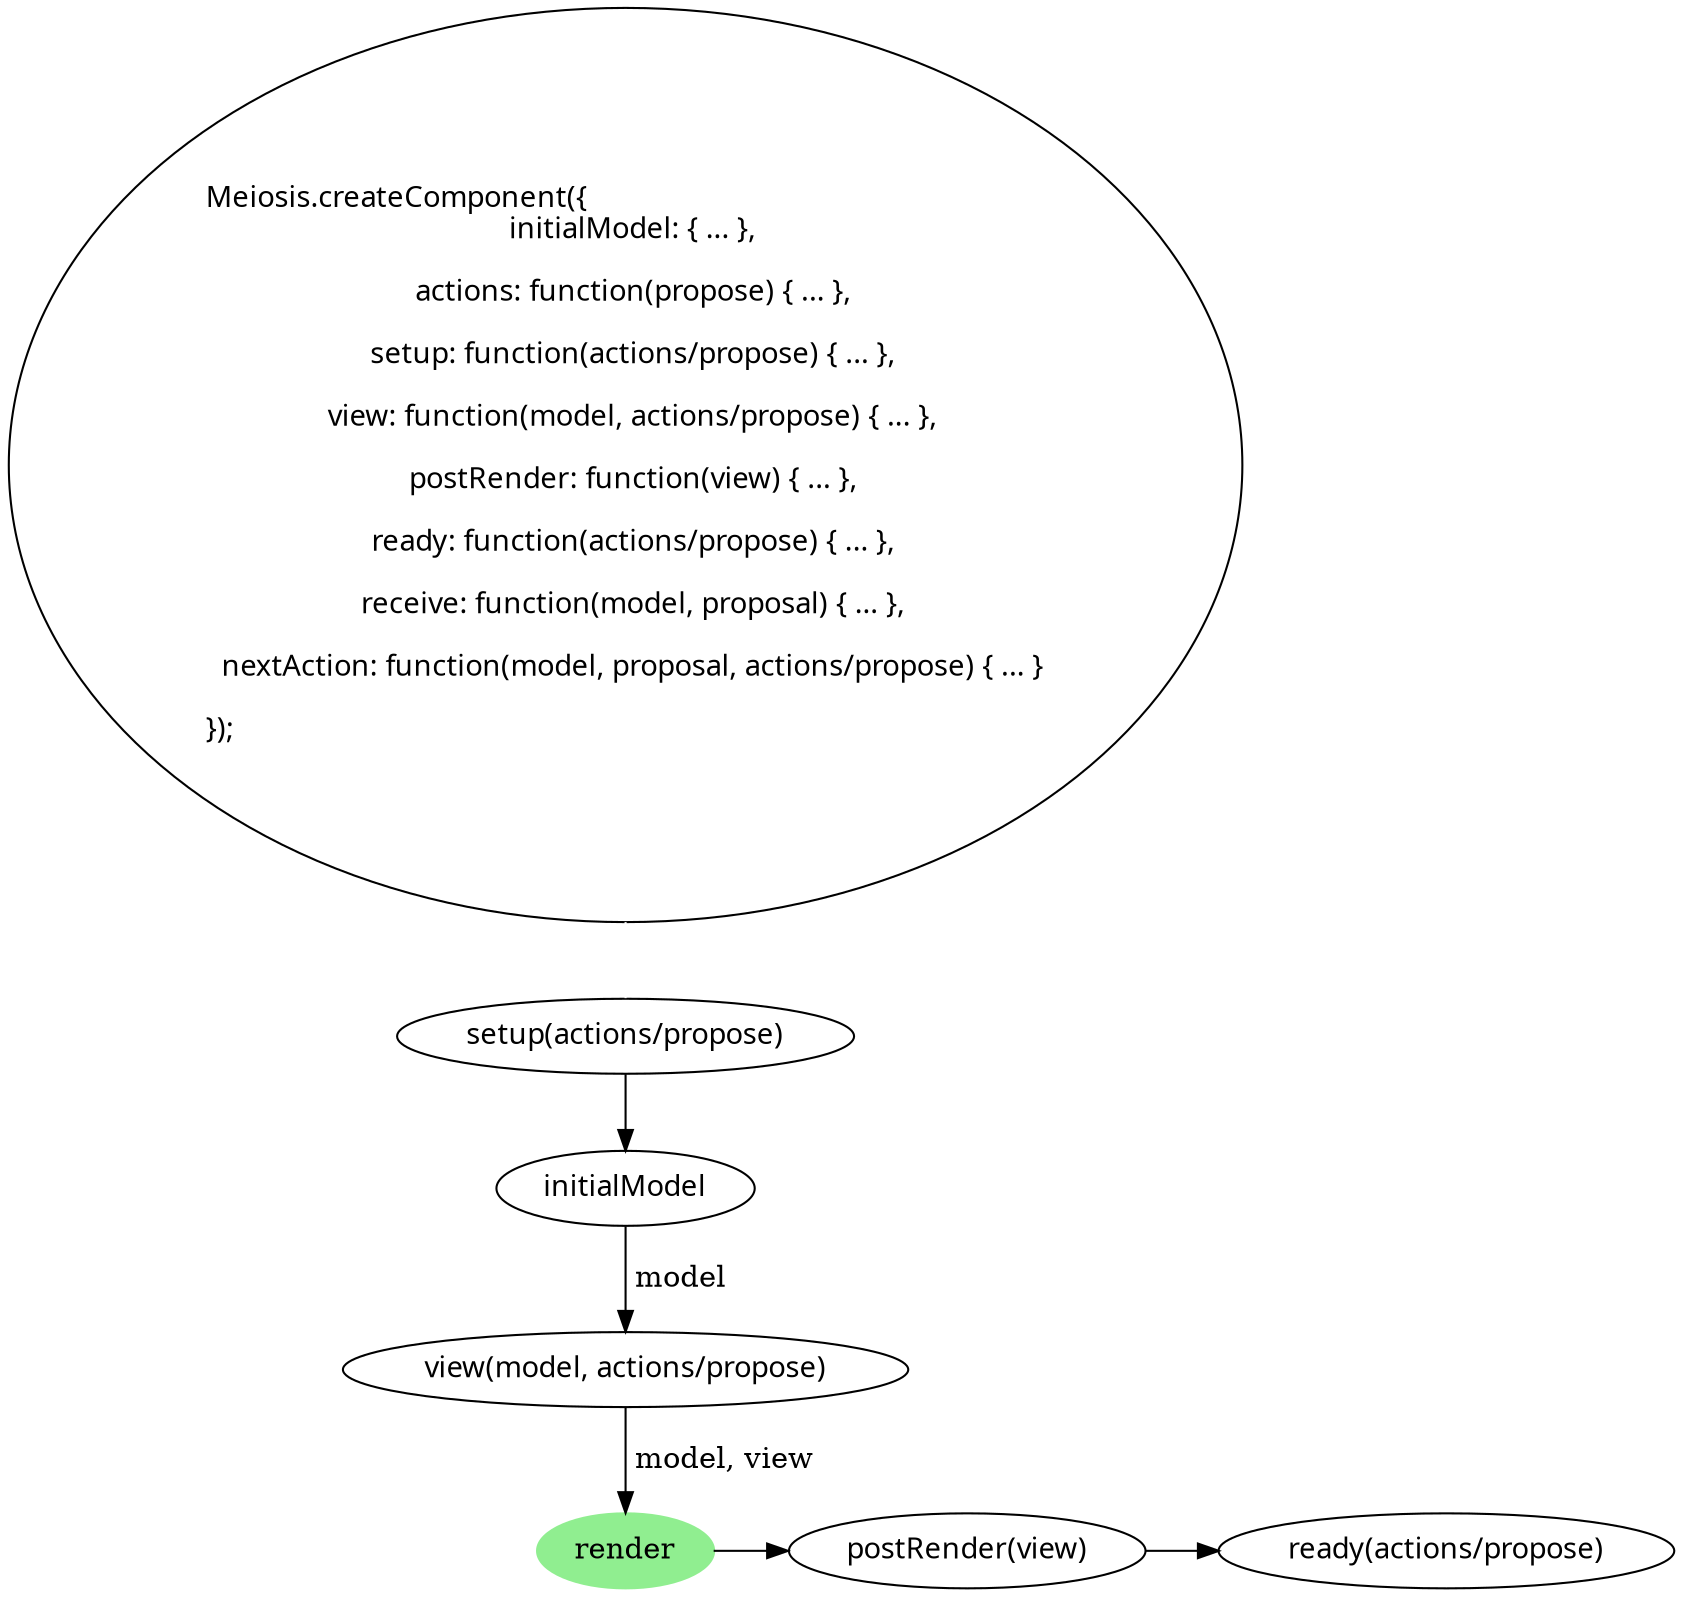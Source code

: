 digraph meiosis_init {
  createComponent [fontname=Hack, label = "\lMeiosis.createComponent(\{\l\ \ initialModel: \{ ... \},
    \l  actions: function(propose) \{ ... \},
    \l  setup: function(actions/propose) \{ ... \},
    \l  view: function(model, actions/propose) \{ ... \},
    \l  postRender: function(view) \{ ... \},
    \l  ready: function(actions/propose) \{ ... \},
    \l  receive: function(model, proposal) \{ ... \},
    \l  nextAction: function(model, proposal, actions/propose) \{ ... \}
    \l\});\l\l"]

  setup [label = "setup(actions/propose)", fontname=Hack]
  initialModel [fontname=Hack]
  view [label = "view(model, actions/propose)", fontname=Hack]
  render [style=filled, color=lightgreen]
  postRender [label = "postRender(view)", fontname=Hack]
  ready [label = "ready(actions/propose)", fontname=Hack]

  {rank=same; render postRender ready}

  createComponent -> setup [arrowhead=none, arrowtail=empty, color=white]
  setup -> initialModel
  initialModel -> view [label = " model"]
  view -> render [label = " model, view"]
  render -> postRender
  postRender -> ready
}
